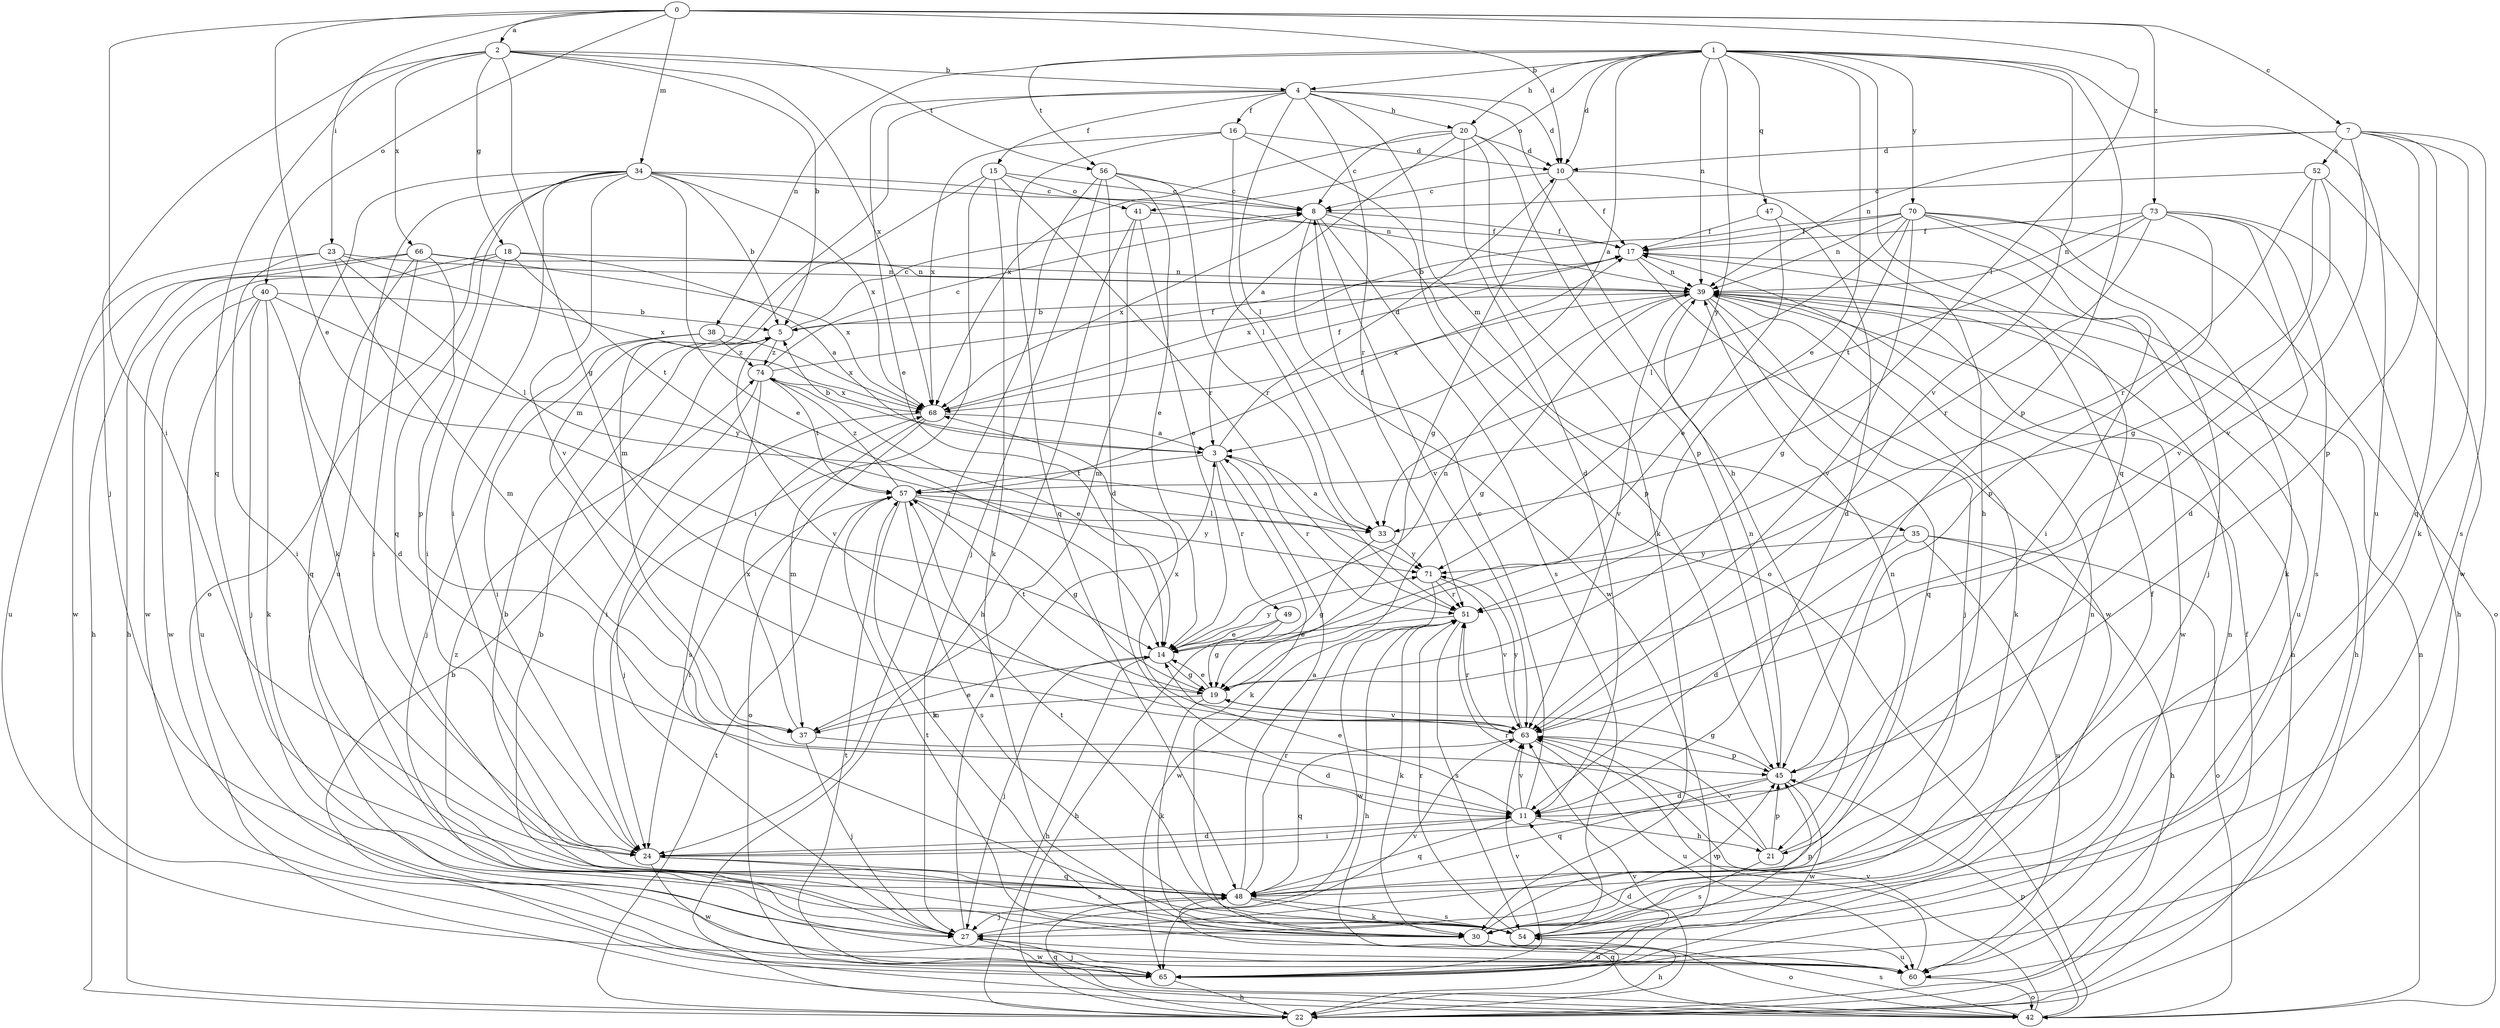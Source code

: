 strict digraph  {
0;
1;
2;
3;
4;
5;
7;
8;
10;
11;
14;
15;
16;
17;
18;
19;
20;
21;
22;
23;
24;
27;
30;
33;
34;
35;
37;
38;
39;
40;
41;
42;
45;
47;
48;
49;
51;
52;
54;
56;
57;
60;
63;
65;
66;
68;
70;
71;
73;
74;
0 -> 2  [label=a];
0 -> 7  [label=c];
0 -> 10  [label=d];
0 -> 14  [label=e];
0 -> 23  [label=i];
0 -> 24  [label=i];
0 -> 33  [label=l];
0 -> 34  [label=m];
0 -> 40  [label=o];
0 -> 73  [label=z];
1 -> 3  [label=a];
1 -> 4  [label=b];
1 -> 10  [label=d];
1 -> 14  [label=e];
1 -> 20  [label=h];
1 -> 38  [label=n];
1 -> 39  [label=n];
1 -> 41  [label=o];
1 -> 45  [label=p];
1 -> 47  [label=q];
1 -> 48  [label=q];
1 -> 56  [label=t];
1 -> 60  [label=u];
1 -> 63  [label=v];
1 -> 70  [label=y];
1 -> 71  [label=y];
2 -> 4  [label=b];
2 -> 5  [label=b];
2 -> 18  [label=g];
2 -> 19  [label=g];
2 -> 27  [label=j];
2 -> 48  [label=q];
2 -> 56  [label=t];
2 -> 66  [label=x];
2 -> 68  [label=x];
3 -> 5  [label=b];
3 -> 10  [label=d];
3 -> 30  [label=k];
3 -> 49  [label=r];
3 -> 51  [label=r];
3 -> 57  [label=t];
4 -> 10  [label=d];
4 -> 14  [label=e];
4 -> 15  [label=f];
4 -> 16  [label=f];
4 -> 20  [label=h];
4 -> 21  [label=h];
4 -> 33  [label=l];
4 -> 35  [label=m];
4 -> 37  [label=m];
4 -> 51  [label=r];
5 -> 8  [label=c];
5 -> 63  [label=v];
5 -> 74  [label=z];
7 -> 10  [label=d];
7 -> 30  [label=k];
7 -> 39  [label=n];
7 -> 45  [label=p];
7 -> 48  [label=q];
7 -> 52  [label=s];
7 -> 54  [label=s];
7 -> 63  [label=v];
8 -> 17  [label=f];
8 -> 45  [label=p];
8 -> 54  [label=s];
8 -> 63  [label=v];
8 -> 65  [label=w];
8 -> 68  [label=x];
10 -> 8  [label=c];
10 -> 17  [label=f];
10 -> 19  [label=g];
10 -> 21  [label=h];
11 -> 8  [label=c];
11 -> 14  [label=e];
11 -> 21  [label=h];
11 -> 24  [label=i];
11 -> 48  [label=q];
11 -> 63  [label=v];
14 -> 19  [label=g];
14 -> 22  [label=h];
14 -> 27  [label=j];
14 -> 39  [label=n];
14 -> 71  [label=y];
15 -> 8  [label=c];
15 -> 24  [label=i];
15 -> 30  [label=k];
15 -> 37  [label=m];
15 -> 41  [label=o];
15 -> 51  [label=r];
16 -> 10  [label=d];
16 -> 33  [label=l];
16 -> 42  [label=o];
16 -> 48  [label=q];
16 -> 68  [label=x];
17 -> 39  [label=n];
17 -> 60  [label=u];
17 -> 65  [label=w];
17 -> 68  [label=x];
18 -> 3  [label=a];
18 -> 22  [label=h];
18 -> 24  [label=i];
18 -> 39  [label=n];
18 -> 57  [label=t];
18 -> 65  [label=w];
19 -> 14  [label=e];
19 -> 30  [label=k];
19 -> 37  [label=m];
19 -> 57  [label=t];
19 -> 63  [label=v];
20 -> 3  [label=a];
20 -> 8  [label=c];
20 -> 10  [label=d];
20 -> 11  [label=d];
20 -> 30  [label=k];
20 -> 45  [label=p];
20 -> 68  [label=x];
21 -> 39  [label=n];
21 -> 45  [label=p];
21 -> 51  [label=r];
21 -> 54  [label=s];
21 -> 63  [label=v];
22 -> 17  [label=f];
22 -> 39  [label=n];
22 -> 48  [label=q];
22 -> 57  [label=t];
22 -> 63  [label=v];
23 -> 24  [label=i];
23 -> 33  [label=l];
23 -> 37  [label=m];
23 -> 39  [label=n];
23 -> 60  [label=u];
23 -> 68  [label=x];
24 -> 11  [label=d];
24 -> 48  [label=q];
24 -> 54  [label=s];
24 -> 65  [label=w];
27 -> 3  [label=a];
27 -> 60  [label=u];
27 -> 63  [label=v];
27 -> 65  [label=w];
27 -> 74  [label=z];
30 -> 17  [label=f];
30 -> 22  [label=h];
30 -> 39  [label=n];
30 -> 42  [label=o];
30 -> 45  [label=p];
33 -> 3  [label=a];
33 -> 19  [label=g];
33 -> 71  [label=y];
34 -> 5  [label=b];
34 -> 8  [label=c];
34 -> 14  [label=e];
34 -> 24  [label=i];
34 -> 30  [label=k];
34 -> 39  [label=n];
34 -> 42  [label=o];
34 -> 48  [label=q];
34 -> 60  [label=u];
34 -> 63  [label=v];
34 -> 68  [label=x];
35 -> 11  [label=d];
35 -> 22  [label=h];
35 -> 42  [label=o];
35 -> 60  [label=u];
35 -> 71  [label=y];
37 -> 11  [label=d];
37 -> 14  [label=e];
37 -> 27  [label=j];
37 -> 68  [label=x];
38 -> 24  [label=i];
38 -> 27  [label=j];
38 -> 68  [label=x];
38 -> 74  [label=z];
39 -> 5  [label=b];
39 -> 19  [label=g];
39 -> 22  [label=h];
39 -> 27  [label=j];
39 -> 30  [label=k];
39 -> 48  [label=q];
39 -> 63  [label=v];
39 -> 65  [label=w];
39 -> 68  [label=x];
40 -> 5  [label=b];
40 -> 11  [label=d];
40 -> 27  [label=j];
40 -> 30  [label=k];
40 -> 60  [label=u];
40 -> 65  [label=w];
40 -> 71  [label=y];
41 -> 14  [label=e];
41 -> 17  [label=f];
41 -> 22  [label=h];
41 -> 37  [label=m];
42 -> 5  [label=b];
42 -> 39  [label=n];
42 -> 45  [label=p];
42 -> 48  [label=q];
42 -> 54  [label=s];
42 -> 57  [label=t];
42 -> 63  [label=v];
45 -> 11  [label=d];
45 -> 19  [label=g];
45 -> 39  [label=n];
45 -> 48  [label=q];
45 -> 65  [label=w];
47 -> 11  [label=d];
47 -> 14  [label=e];
47 -> 17  [label=f];
48 -> 3  [label=a];
48 -> 5  [label=b];
48 -> 27  [label=j];
48 -> 30  [label=k];
48 -> 51  [label=r];
48 -> 54  [label=s];
49 -> 14  [label=e];
49 -> 19  [label=g];
49 -> 22  [label=h];
51 -> 14  [label=e];
51 -> 22  [label=h];
51 -> 30  [label=k];
51 -> 54  [label=s];
51 -> 65  [label=w];
52 -> 8  [label=c];
52 -> 19  [label=g];
52 -> 51  [label=r];
52 -> 63  [label=v];
52 -> 65  [label=w];
54 -> 5  [label=b];
54 -> 45  [label=p];
54 -> 51  [label=r];
54 -> 57  [label=t];
54 -> 60  [label=u];
56 -> 8  [label=c];
56 -> 11  [label=d];
56 -> 14  [label=e];
56 -> 24  [label=i];
56 -> 27  [label=j];
56 -> 51  [label=r];
57 -> 17  [label=f];
57 -> 19  [label=g];
57 -> 24  [label=i];
57 -> 30  [label=k];
57 -> 33  [label=l];
57 -> 54  [label=s];
57 -> 71  [label=y];
57 -> 74  [label=z];
60 -> 39  [label=n];
60 -> 42  [label=o];
60 -> 57  [label=t];
60 -> 63  [label=v];
63 -> 45  [label=p];
63 -> 48  [label=q];
63 -> 51  [label=r];
63 -> 60  [label=u];
63 -> 68  [label=x];
63 -> 71  [label=y];
65 -> 11  [label=d];
65 -> 22  [label=h];
65 -> 27  [label=j];
65 -> 63  [label=v];
66 -> 22  [label=h];
66 -> 24  [label=i];
66 -> 39  [label=n];
66 -> 45  [label=p];
66 -> 48  [label=q];
66 -> 65  [label=w];
66 -> 68  [label=x];
68 -> 3  [label=a];
68 -> 17  [label=f];
68 -> 27  [label=j];
68 -> 37  [label=m];
68 -> 42  [label=o];
70 -> 5  [label=b];
70 -> 17  [label=f];
70 -> 19  [label=g];
70 -> 24  [label=i];
70 -> 27  [label=j];
70 -> 30  [label=k];
70 -> 33  [label=l];
70 -> 39  [label=n];
70 -> 42  [label=o];
70 -> 63  [label=v];
71 -> 51  [label=r];
71 -> 63  [label=v];
71 -> 65  [label=w];
73 -> 11  [label=d];
73 -> 17  [label=f];
73 -> 22  [label=h];
73 -> 39  [label=n];
73 -> 45  [label=p];
73 -> 51  [label=r];
73 -> 54  [label=s];
73 -> 57  [label=t];
74 -> 8  [label=c];
74 -> 14  [label=e];
74 -> 17  [label=f];
74 -> 24  [label=i];
74 -> 54  [label=s];
74 -> 57  [label=t];
74 -> 68  [label=x];
}
